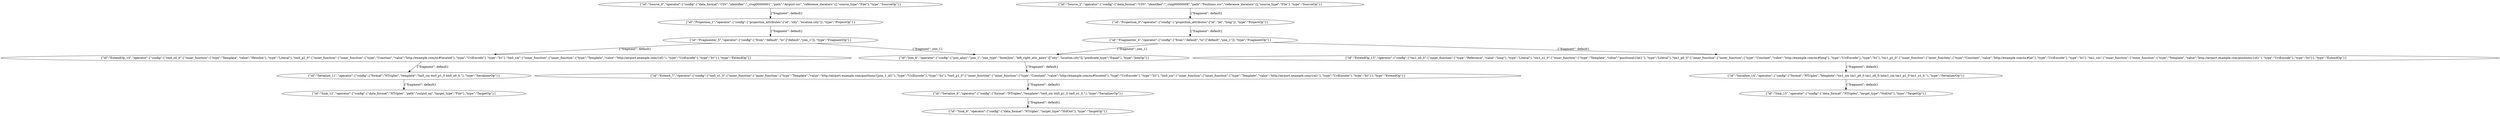 digraph {
0 [ label = "{\"id\":\"Source_0\",\"operator\":{\"config\":{\"data_format\":\"CSV\",\"identifier\":\"_:riog00000001\",\"path\":\"Airport.csv\",\"reference_iterators\":[],\"source_type\":\"File\"},\"type\":\"SourceOp\"}}" ]
1 [ label = "{\"id\":\"Projection_1\",\"operator\":{\"config\":{\"projection_attributes\":[\"id\",\"city\",\"location.city\"]},\"type\":\"ProjectOp\"}}" ]
2 [ label = "{\"id\":\"Source_2\",\"operator\":{\"config\":{\"data_format\":\"CSV\",\"identifier\":\"_:riog00000008\",\"path\":\"Positions.csv\",\"reference_iterators\":[],\"source_type\":\"File\"},\"type\":\"SourceOp\"}}" ]
3 [ label = "{\"id\":\"Projection_3\",\"operator\":{\"config\":{\"projection_attributes\":[\"id\",\"lat\",\"long\"]},\"type\":\"ProjectOp\"}}" ]
4 [ label = "{\"id\":\"Fragmenter_4\",\"operator\":{\"config\":{\"from\":\"default\",\"to\":[\"default\",\"join_1\"]},\"type\":\"FragmentOp\"}}" ]
5 [ label = "{\"id\":\"Fragmenter_5\",\"operator\":{\"config\":{\"from\":\"default\",\"to\":[\"default\",\"join_1\"]},\"type\":\"FragmentOp\"}}" ]
6 [ label = "{\"id\":\"Join_6\",\"operator\":{\"config\":{\"join_alias\":\"join_1\",\"join_type\":\"InnerJoin\",\"left_right_attr_pairs\":[[\"city\",\"location.city\"]],\"predicate_type\":\"Equal\"},\"type\":\"JoinOp\"}}" ]
7 [ label = "{\"id\":\"Extend_7\",\"operator\":{\"config\":{\"tm0_o1_0\":{\"inner_function\":{\"inner_function\":{\"type\":\"Template\",\"value\":\"http://airport.example.com/positions/{join_1_id}\"},\"type\":\"UriEncode\"},\"type\":\"Iri\"},\"tm0_p1_0\":{\"inner_function\":{\"inner_function\":{\"type\":\"Constant\",\"value\":\"http://example.com/ns#located\"},\"type\":\"UriEncode\"},\"type\":\"Iri\"},\"tm0_sm\":{\"inner_function\":{\"inner_function\":{\"type\":\"Template\",\"value\":\"http://airport.example.com/{id}\"},\"type\":\"UriEncode\"},\"type\":\"Iri\"}},\"type\":\"ExtendOp\"}}" ]
    8 [ label = "{\"id\":\"Serialize_8\",\"operator\":{\"config\":{\"format\":\"NTriples\",\"template\":\"tm0_sm tm0_p1_0 tm0_o1_0.\"},\"type\":\"SerializerOp\"}}" ]
9 [ label = "{\"id\":\"Sink_9\",\"operator\":{\"config\":{\"data_format\":\"NTriples\",\"target_type\":\"StdOut\"},\"type\":\"TargetOp\"}}" ]
10 [ label = "{\"id\":\"ExtendOp_10\",\"operator\":{\"config\":{\"tm0_o0_0\":{\"inner_function\":{\"type\":\"Template\",\"value\":\"Henoloa\"},\"type\":\"Literal\"},\"tm0_p1_0\":{\"inner_function\":{\"inner_function\":{\"type\":\"Constant\",\"value\":\"http://example.com/ns#located\"},\"type\":\"UriEncode\"},\"type\":\"Iri\"},\"tm0_sm\":{\"inner_function\":{\"inner_function\":{\"type\":\"Template\",\"value\":\"http://airport.example.com/{id}\"},\"type\":\"UriEncode\"},\"type\":\"Iri\"}},\"type\":\"ExtendOp\"}}" ]
    11 [ label = "{\"id\":\"Serialize_11\",\"operator\":{\"config\":{\"format\":\"NTriples\",\"template\":\"tm0_sm tm0_p1_0 tm0_o0_0.\"},\"type\":\"SerializerOp\"}}" ]
12 [ label = "{\"id\":\"Sink_12\",\"operator\":{\"config\":{\"data_format\":\"NTriples\",\"path\":\"output.nq\",\"target_type\":\"File\"},\"type\":\"TargetOp\"}}" ]
13 [ label = "{\"id\":\"ExtendOp_13\",\"operator\":{\"config\":{\"tm1_o0_0\":{\"inner_function\":{\"type\":\"Reference\",\"value\":\"long\"},\"type\":\"Literal\"},\"tm1_o1_0\":{\"inner_function\":{\"type\":\"Template\",\"value\":\"positional/{lat}\"},\"type\":\"Literal\"},\"tm1_p0_0\":{\"inner_function\":{\"inner_function\":{\"type\":\"Constant\",\"value\":\"http://example.com/ns#long\"},\"type\":\"UriEncode\"},\"type\":\"Iri\"},\"tm1_p1_0\":{\"inner_function\":{\"inner_function\":{\"type\":\"Constant\",\"value\":\"http://example.com/ns#lat\"},\"type\":\"UriEncode\"},\"type\":\"Iri\"},\"tm1_sm\":{\"inner_function\":{\"inner_function\":{\"type\":\"Template\",\"value\":\"http://airport.example.com/positions/{id}\"},\"type\":\"UriEncode\"},\"type\":\"Iri\"}},\"type\":\"ExtendOp\"}}" ]
    14 [ label = "{\"id\":\"Serialize_14\",\"operator\":{\"config\":{\"format\":\"NTriples\",\"template\":\"tm1_sm tm1_p0_0 tm1_o0_0.\\ntm1_sm tm1_p1_0 tm1_o1_0.\"},\"type\":\"SerializerOp\"}}" ]
15 [ label = "{\"id\":\"Sink_15\",\"operator\":{\"config\":{\"data_format\":\"NTriples\",\"target_type\":\"StdOut\"},\"type\":\"TargetOp\"}}" ]
0 -> 1 [ label = "{\"fragment\": default}" ]
2 -> 3 [ label = "{\"fragment\": default}" ]
3 -> 4 [ label = "{\"fragment\": default}" ]
1 -> 5 [ label = "{\"fragment\": default}" ]
5 -> 6 [ label = "{\"fragment\": join_1}" ]
4 -> 6 [ label = "{\"fragment\": join_1}" ]
6 -> 7 [ label = "{\"fragment\": default}" ]
7 -> 8 [ label = "{\"fragment\": default}" ]
8 -> 9 [ label = "{\"fragment\": default}" ]
5 -> 10 [ label = "{\"fragment\": default}" ]
10 -> 11 [ label = "{\"fragment\": default}" ]
11 -> 12 [ label = "{\"fragment\": default}" ]
4 -> 13 [ label = "{\"fragment\": default}" ]
13 -> 14 [ label = "{\"fragment\": default}" ]
14 -> 15 [ label = "{\"fragment\": default}" ]
}

